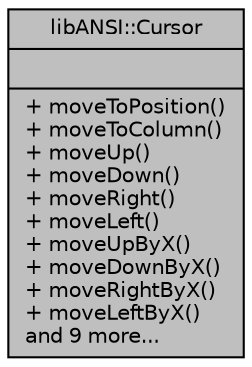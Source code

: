 digraph "libANSI::Cursor"
{
 // LATEX_PDF_SIZE
  edge [fontname="Helvetica",fontsize="10",labelfontname="Helvetica",labelfontsize="10"];
  node [fontname="Helvetica",fontsize="10",shape=record];
  Node1 [label="{libANSI::Cursor\n||+ moveToPosition()\l+ moveToColumn()\l+ moveUp()\l+ moveDown()\l+ moveRight()\l+ moveLeft()\l+ moveUpByX()\l+ moveDownByX()\l+ moveRightByX()\l+ moveLeftByX()\land 9 more...\l}",height=0.2,width=0.4,color="black", fillcolor="grey75", style="filled", fontcolor="black",tooltip=" "];
}
